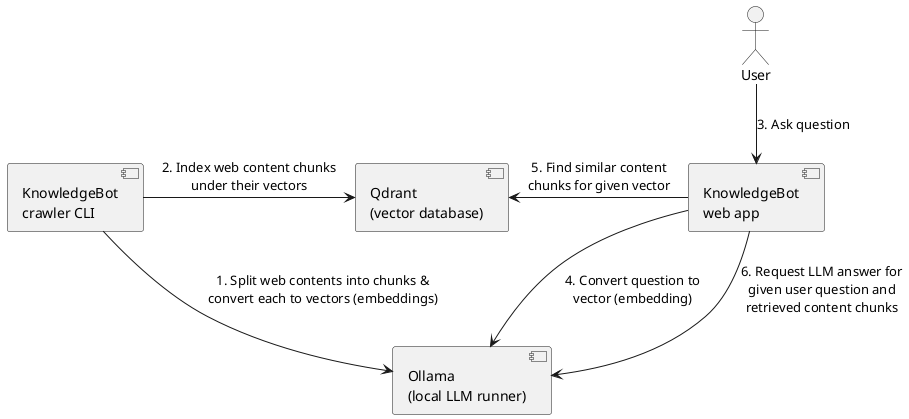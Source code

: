 @startuml

actor "User" as user
component "KnowledgeBot\nweb app" as knowledgebot
component "KnowledgeBot\ncrawler CLI" as crawler
component "Qdrant\n(vector database)" as qdrant
component "Ollama\n(local LLM runner)" as ollama

crawler --> ollama : 1. Split web contents into chunks &\nconvert each to vectors (embeddings)
crawler -> qdrant : 2. Index web content chunks\nunder their vectors

user -d-> knowledgebot : 3. Ask question

knowledgebot --> ollama : 4. Convert question to\nvector (embedding)
knowledgebot -l-> qdrant: 5. Find similar content\nchunks for given vector
knowledgebot --> ollama: 6. Request LLM answer for\ngiven user question and\nretrieved content chunks

'' Layout fixes
ollama -[hidden]- qdrant

@enduml
